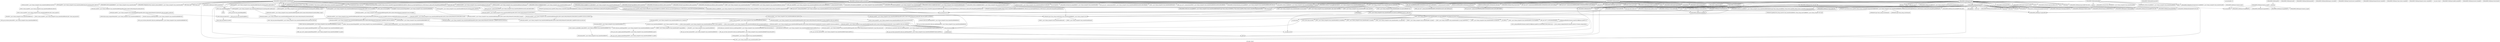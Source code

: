 digraph "Call graph: dump.ll" {
	label="Call graph: dump.ll";

	Node0x55d77d344c40 [shape=record,label="{llvm.fmuladd.f64}"];
	Node0x55d77d3450a0 [shape=record,label="{_ZN9LAMMPS_NS9Irregular11create_dataEiPii}"];
	Node0x55d77d3454e0 [shape=record,label="{_ZN9LAMMPS_NS9Irregular13exchange_dataEPciS1_}"];
	Node0x55d77d345ba0 [shape=record,label="{_ZN9LAMMPS_NS9Irregular12destroy_dataEv}"];
	Node0x55d77d3464b0 [shape=record,label="{_ZN9LAMMPS_NS5utils10merge_sortEPiiPvPFiiiS2_E}"];
	Node0x55d77d372290 [shape=record,label="{_ZN9LAMMPS_NS4Dump9idcompareEiiPv}"];
	Node0x55d77d3fd2b0 [shape=record,label="{_ZN9LAMMPS_NS4DumpC2EPNS_6LAMMPSEiPPc}"];
	Node0x55d77d3fd2b0 -> Node0x55d77d3f58b0;
	Node0x55d77d3fd2b0 -> Node0x55d77d3eb200;
	Node0x55d77d3fd2b0 -> Node0x55d77d4094b0;
	Node0x55d77d3fd2b0 -> Node0x55d77d516ff0;
	Node0x55d77d3fd2b0 -> Node0x55d77d499b20;
	Node0x55d77d3fd2b0 -> Node0x55d77d4063c0;
	Node0x55d77d3fd2b0 -> Node0x55d77d38a050;
	Node0x55d77d3fd2b0 -> Node0x55d77d382860;
	Node0x55d77d3fd2b0 -> Node0x55d77d3314d0;
	Node0x55d77d3fd2b0 -> Node0x55d77d3d8b80;
	Node0x55d77d3fd2b0 -> Node0x55d77d2e4bc0;
	Node0x55d77d3fd2b0 -> Node0x55d77d2ea7f0;
	Node0x55d77d3fd2b0 -> Node0x55d77d471790;
	Node0x55d77d3fd2b0 -> Node0x55d77d2ead80;
	Node0x55d77d3fd2b0 -> Node0x55d77d2ea570;
	Node0x55d77d3fd2b0 -> Node0x55d77d2ea4f0;
	Node0x55d77d3fd2b0 -> Node0x55d77d4c45e0;
	Node0x55d77d3fd2b0 -> Node0x55d77d2eb000;
	Node0x55d77d3fd2b0 -> Node0x55d77d2eb6e0;
	Node0x55d77d3fd2b0 -> Node0x55d77d504520;
	Node0x55d77d3fd2b0 -> Node0x55d77d50e450;
	Node0x55d77d3fd2b0 -> Node0x55d77d2e7fa0;
	Node0x55d77d3fd2b0 -> Node0x55d77d4d0030;
	Node0x55d77d3fd2b0 -> Node0x55d77d4b7110;
	Node0x55d77d3fd2b0 -> Node0x55d77d4bd6b0;
	Node0x55d77d2eb000 [shape=record,label="{_ZN3fmt6v9_lmp7vformatB5cxx11ENS0_17basic_string_viewIcEENS0_17basic_format_argsINS0_20basic_format_contextINS0_8appenderEcEEEE}"];
	Node0x55d77d3f58b0 [shape=record,label="{_ZN9LAMMPS_NS8PointersC2EPNS_6LAMMPSE}"];
	Node0x55d77d3eb200 [shape=record,label="{_ZNSt3mapINSt7__cxx1112basic_stringIcSt11char_traitsIcESaIcEEEiSt4lessIS5_ESaISt4pairIKS5_iEEEC2Ev}"];
	Node0x55d77d3eb200 -> Node0x55d77d2e55e0;
	Node0x55d77d4094b0 [shape=record,label="{_ZNSt6vectorINSt7__cxx1112basic_stringIcSt11char_traitsIcESaIcEEESaIS5_EEC2Ev}"];
	Node0x55d77d4094b0 -> Node0x55d77d2e65f0;
	Node0x55d77d2e55e0 [shape=record,label="{_ZNSt8_Rb_treeINSt7__cxx1112basic_stringIcSt11char_traitsIcESaIcEEESt4pairIKS5_iESt10_Select1stIS8_ESt4lessIS5_ESaIS8_EEC2Ev}"];
	Node0x55d77d2e55e0 -> Node0x55d77d3e22c0;
	Node0x55d77d516ff0 [shape=record,label="{MPI_Comm_rank}"];
	Node0x55d77d2ea8a0 [shape=record,label="{__gxx_personality_v0}"];
	Node0x55d77d499b20 [shape=record,label="{MPI_Comm_size}"];
	Node0x55d77d382860 [shape=record,label="{_ZN9LAMMPS_NS5utils6strdupERKNSt7__cxx1112basic_stringIcSt11char_traitsIcESaIcEEE}"];
	Node0x55d77d4063c0 [shape=record,label="{_ZNSaIcEC1Ev}"];
	Node0x55d77d38a050 [shape=record,label="{_ZNSt7__cxx1112basic_stringIcSt11char_traitsIcESaIcEEC2IS3_EEPKcRKS3_}"];
	Node0x55d77d38a050 -> Node0x55d77d2eb5d0;
	Node0x55d77d38a050 -> Node0x55d77d2eb070;
	Node0x55d77d38a050 -> Node0x55d77d2e7fa0;
	Node0x55d77d38a050 -> Node0x55d77d2e54f0;
	Node0x55d77d38a050 -> Node0x55d77d389fc0;
	Node0x55d77d3314d0 [shape=record,label="{_ZNSt7__cxx1112basic_stringIcSt11char_traitsIcESaIcEED1Ev}"];
	Node0x55d77d3d8b80 [shape=record,label="{_ZNSaIcED1Ev}"];
	Node0x55d77d471790 [shape=record,label="{_ZN9LAMMPS_NS5Group4findERKNSt7__cxx1112basic_stringIcSt11char_traitsIcESaIcEEE}"];
	Node0x55d77d4c45e0 [shape=record,label="{strchr}"];
	Node0x55d77d4bd6b0 [shape=record,label="{strstr}"];
	Node0x55d77d4b7110 [shape=record,label="{_ZN9LAMMPS_NS5Error3allERKNSt7__cxx1112basic_stringIcSt11char_traitsIcESaIcEEEiS8_}"];
	Node0x55d77d4d0030 [shape=record,label="{MPI_Comm_split}"];
	Node0x55d77d2ea4f0 [shape=record,label="{_ZN9LAMMPS_NS5utils8strmatchERKNSt7__cxx1112basic_stringIcSt11char_traitsIcESaIcEEES8_}"];
	Node0x55d77d2ea570 [shape=record,label="{_ZN9LAMMPS_NS8platform22has_compress_extensionERKNSt7__cxx1112basic_stringIcSt11char_traitsIcESaIcEEE}"];
	Node0x55d77d2ead80 [shape=record,label="{_ZNSt6vectorINSt7__cxx1112basic_stringIcSt11char_traitsIcESaIcEEESaIS5_EED2Ev}"];
	Node0x55d77d2ead80 -> Node0x55d77d3e5510;
	Node0x55d77d2ead80 -> Node0x55d77d3d8af0;
	Node0x55d77d2ead80 -> Node0x55d77d3bfea0;
	Node0x55d77d2ead80 -> Node0x55d77d2ea910;
	Node0x55d77d2ea7f0 [shape=record,label="{_ZNSt3mapINSt7__cxx1112basic_stringIcSt11char_traitsIcESaIcEEEiSt4lessIS5_ESaISt4pairIKS5_iEEED2Ev}"];
	Node0x55d77d2ea7f0 -> Node0x55d77d2eb420;
	Node0x55d77d2eacf0 [shape=record,label="{_ZN9LAMMPS_NS4DumpD2Ev}"];
	Node0x55d77d2eacf0 -> Node0x55d77d2e4740;
	Node0x55d77d2eacf0 -> Node0x55d77d2ea910;
	Node0x55d77d2eacf0 -> Node0x55d77d2e4bc0;
	Node0x55d77d2eacf0 -> Node0x55d77d2ea7f0;
	Node0x55d77d2eacf0 -> Node0x55d77d2ead80;
	Node0x55d77d2eacf0 -> Node0x55d77d2fec80;
	Node0x55d77d2eacf0 -> Node0x55d77d30d4e0;
	Node0x55d77d2eacf0 -> Node0x55d77d2e3f20;
	Node0x55d77d2eacf0 -> Node0x55d77d2ea9a0;
	Node0x55d77d2eacf0 -> Node0x55d77d2eb540;
	Node0x55d77d2eacf0 -> Node0x55d77d2eb4b0;
	Node0x55d77d2eacf0 -> Node0x55d77d2e6240;
	Node0x55d77d2eb420 [shape=record,label="{_ZNSt8_Rb_treeINSt7__cxx1112basic_stringIcSt11char_traitsIcESaIcEEESt4pairIKS5_iESt10_Select1stIS8_ESt4lessIS5_ESaIS8_EED2Ev}"];
	Node0x55d77d2eb420 -> Node0x55d77d407e90;
	Node0x55d77d2eb420 -> Node0x55d77d40abe0;
	Node0x55d77d2eb420 -> Node0x55d77d40b2c0;
	Node0x55d77d2eb420 -> Node0x55d77d2ea910;
	Node0x55d77d2e4740 [shape=record,label="{_ZdaPv}"];
	Node0x55d77d2e6240 [shape=record,label="{_ZN9LAMMPS_NS6Memory7destroyIdEEvRPT_}"];
	Node0x55d77d2e6240 -> Node0x55d77d2fefe0;
	Node0x55d77d2ea910 [shape=record,label="{__clang_call_terminate}"];
	Node0x55d77d2ea910 -> Node0x55d77d47ab20;
	Node0x55d77d2ea910 -> Node0x55d77d303fa0;
	Node0x55d77d47ab20 [shape=record,label="{__cxa_begin_catch}"];
	Node0x55d77d303fa0 [shape=record,label="{_ZSt9terminatev}"];
	Node0x55d77d2ea9a0 [shape=record,label="{_ZN9LAMMPS_NS6Memory7destroyIiEEvRPT_}"];
	Node0x55d77d2ea9a0 -> Node0x55d77d2fefe0;
	Node0x55d77d2eb4b0 [shape=record,label="{_ZN9LAMMPS_NS6Memory7destroyIcEEvRPT_}"];
	Node0x55d77d2eb4b0 -> Node0x55d77d2fefe0;
	Node0x55d77d2eb540 [shape=record,label="{_ZN9LAMMPS_NS6Memory7destroyIdEEvRPPT_}"];
	Node0x55d77d2eb540 -> Node0x55d77d2fefe0;
	Node0x55d77d2e3f20 [shape=record,label="{MPI_Comm_free}"];
	Node0x55d77d30d4e0 [shape=record,label="{_ZN9LAMMPS_NS8platform6pcloseEP8_IO_FILE}"];
	Node0x55d77d2fec80 [shape=record,label="{fclose}"];
	Node0x55d77d30b150 [shape=record,label="{_ZN9LAMMPS_NS4DumpD0Ev}"];
	Node0x55d77d30b150 -> Node0x55d77d30bc50;
	Node0x55d77d30bc50 [shape=record,label="{llvm.trap}"];
	Node0x55d77d30d200 [shape=record,label="{_ZN9LAMMPS_NS4Dump4initEv}"];
	Node0x55d77d30d200 -> Node0x55d77d2e6240;
	Node0x55d77d30d200 -> Node0x55d77d2ea9a0;
	Node0x55d77d30d200 -> Node0x55d77d324af0;
	Node0x55d77d30d200 -> Node0x55d77d3d8b80;
	Node0x55d77d30d200 -> Node0x55d77d3314d0;
	Node0x55d77d30d200 -> Node0x55d77d4b7110;
	Node0x55d77d30d200 -> Node0x55d77d4063c0;
	Node0x55d77d30d200 -> Node0x55d77d38a050;
	Node0x55d77d30d200 -> Node0x55d77d323ee0;
	Node0x55d77d30d200 -> Node0x55d77d3239d0;
	Node0x55d77d30d200 -> Node0x55d77d30dd90;
	Node0x55d77d30d200 -> Node0x55d77d323360;
	Node0x55d77d30d200 -> Node0x55d77d3229c0;
	Node0x55d77d30d200 -> Node0x55d77d3226c0;
	Node0x55d77d30d200 -> Node0x55d77d3212d0;
	Node0x55d77d30d200 -> Node0x55d77d2ea4f0;
	Node0x55d77d30d200 -> Node0x55d77d31f690;
	Node0x55d77d30d200 -> Node0x55d77d31e740;
	Node0x55d77d30d200 -> Node0x55d77d31c9e0;
	Node0x55d77d30d200 -> Node0x55d77d31a8a0;
	Node0x55d77d30d200 -> Node0x55d77d316ca0;
	Node0x55d77d30d200 -> Node0x55d77d315e70;
	Node0x55d77d30d200 -> Node0x55d77d314d70;
	Node0x55d77d30d200 -> Node0x55d77d313b90;
	Node0x55d77d30d200 -> Node0x55d77d30e300;
	Node0x55d77d30dd90 [shape=record,label="{_ZN9LAMMPS_NS5Error7warningIJRPcEEEvRKNSt7__cxx1112basic_stringIcSt11char_traitsIcESaIcEEEiSB_DpOT_}"];
	Node0x55d77d30dd90 -> Node0x55d77d3274d0;
	Node0x55d77d30dd90 -> Node0x55d77d3280b0;
	Node0x55d77d30dd90 -> Node0x55d77d328850;
	Node0x55d77d30e300 [shape=record,label="{_Znwm}"];
	Node0x55d77d313b90 [shape=record,label="{_ZN9LAMMPS_NS9IrregularC1EPNS_6LAMMPSE}"];
	Node0x55d77d314d70 [shape=record,label="{_ZdlPv}"];
	Node0x55d77d315e70 [shape=record,label="{_ZN9LAMMPS_NS5Group5countEi}"];
	Node0x55d77d316ca0 [shape=record,label="{_ZN9LAMMPS_NS6Modify12get_fix_listEv}"];
	Node0x55d77d31a8a0 [shape=record,label="{_ZNKSt6vectorIPN9LAMMPS_NS3FixESaIS2_EE5beginEv}"];
	Node0x55d77d31a8a0 -> Node0x55d77d32a9f0;
	Node0x55d77d31c9e0 [shape=record,label="{_ZNKSt6vectorIPN9LAMMPS_NS3FixESaIS2_EE3endEv}"];
	Node0x55d77d31c9e0 -> Node0x55d77d32a9f0;
	Node0x55d77d31e740 [shape=record,label="{_ZN9__gnu_cxxneIPKPN9LAMMPS_NS3FixESt6vectorIS3_SaIS3_EEEEbRKNS_17__normal_iteratorIT_T0_EESE_}"];
	Node0x55d77d31e740 -> Node0x55d77d32c3d0;
	Node0x55d77d31f690 [shape=record,label="{_ZNK9__gnu_cxx17__normal_iteratorIPKPN9LAMMPS_NS3FixESt6vectorIS3_SaIS3_EEEdeEv}"];
	Node0x55d77d3212d0 [shape=record,label="{_ZN9__gnu_cxx17__normal_iteratorIPKPN9LAMMPS_NS3FixESt6vectorIS3_SaIS3_EEEppEv}"];
	Node0x55d77d3226c0 [shape=record,label="{_ZN9LAMMPS_NS4Atom15tag_consecutiveEv}"];
	Node0x55d77d3229c0 [shape=record,label="{MPI_Allreduce}"];
	Node0x55d77d323360 [shape=record,label="{strcmp}"];
	Node0x55d77d3239d0 [shape=record,label="{_ZN9LAMMPS_NS8Variable4findEPKc}"];
	Node0x55d77d323ee0 [shape=record,label="{_ZN9LAMMPS_NS8Variable10equalstyleEi}"];
	Node0x55d77d324af0 [shape=record,label="{_ZN9LAMMPS_NS4Dump12pbc_allocateEv}"];
	Node0x55d77d324af0 -> Node0x55d77d2eb540;
	Node0x55d77d324af0 -> Node0x55d77d30b260;
	Node0x55d77d324af0 -> Node0x55d77d2ea9a0;
	Node0x55d77d324af0 -> Node0x55d77d3336d0;
	Node0x55d77d3349e0 [shape=record,label="{_ZN9LAMMPS_NS4Dump5countEv}"];
	Node0x55d77d334e10 [shape=record,label="{_ZN9LAMMPS_NS4Dump5writeEv}"];
	Node0x55d77d334e10 -> Node0x55d77d335c00;
	Node0x55d77d334e10 -> Node0x55d77d2fec80;
	Node0x55d77d334e10 -> Node0x55d77d336900;
	Node0x55d77d334e10 -> Node0x55d77d3229c0;
	Node0x55d77d334e10 -> Node0x55d77d30d4e0;
	Node0x55d77d334e10 -> Node0x55d77d4063c0;
	Node0x55d77d334e10 -> Node0x55d77d38a050;
	Node0x55d77d334e10 -> Node0x55d77d3d8b80;
	Node0x55d77d334e10 -> Node0x55d77d3314d0;
	Node0x55d77d334e10 -> Node0x55d77d4b7110;
	Node0x55d77d334e10 -> Node0x55d77d341a60;
	Node0x55d77d334e10 -> Node0x55d77d33f180;
	Node0x55d77d334e10 -> Node0x55d77d33e800;
	Node0x55d77d334e10 -> Node0x55d77d33d840;
	Node0x55d77d334e10 -> Node0x55d77d2e6240;
	Node0x55d77d334e10 -> Node0x55d77d565c30;
	Node0x55d77d334e10 -> Node0x55d77d2ea9a0;
	Node0x55d77d334e10 -> Node0x55d77d30b260;
	Node0x55d77d334e10 -> Node0x55d77d324af0;
	Node0x55d77d334e10 -> Node0x55d77d504520;
	Node0x55d77d334e10 -> Node0x55d77d33cc80;
	Node0x55d77d334e10 -> Node0x55d77d33c310;
	Node0x55d77d334e10 -> Node0x55d77d33b8c0;
	Node0x55d77d334e10 -> Node0x55d77d33a500;
	Node0x55d77d334e10 -> Node0x55d77d339a40;
	Node0x55d77d334e10 -> Node0x55d77d338f80;
	Node0x55d77d334e10 -> Node0x55d77d338320;
	Node0x55d77d334e10 -> Node0x55d77d33ac10;
	Node0x55d77d334e10 -> Node0x55d77d3378f0;
	Node0x55d77d382d60 [shape=record,label="{_ZN9__gnu_cxxneIPNSt7__cxx1112basic_stringIcSt11char_traitsIcESaIcEEESt6vectorIS6_SaIS6_EEEEbRKNS_17__normal_iteratorIT_T0_EESG_}"];
	Node0x55d77d382d60 -> Node0x55d77d3a7d70;
	Node0x55d77d335c00 [shape=record,label="{_ZN9LAMMPS_NS8Variable13compute_equalEi}"];
	Node0x55d77d336900 [shape=record,label="{clearerr}"];
	Node0x55d77d565c30 [shape=record,label="{_ZN9LAMMPS_NS6Memory6createIdEEPT_RS3_iPKc}"];
	Node0x55d77d565c30 -> Node0x55d77d343f70;
	Node0x55d77d30b260 [shape=record,label="{_ZN9LAMMPS_NS6Memory6createIiEEPT_RS3_iPKc}"];
	Node0x55d77d30b260 -> Node0x55d77d343f70;
	Node0x55d77d504520 [shape=record,label="{llvm.memcpy.p0.p0.i64}"];
	Node0x55d77d33ac10 [shape=record,label="{_ZN9LAMMPS_NS4Dump4sortEv}"];
	Node0x55d77d33ac10 -> Node0x55d77d2e6240;
	Node0x55d77d33ac10 -> Node0x55d77d565c30;
	Node0x55d77d33ac10 -> Node0x55d77d2ea9a0;
	Node0x55d77d33ac10 -> Node0x55d77d30b260;
	Node0x55d77d33ac10 -> Node0x55d77d504520;
	Node0x55d77d33ac10 -> Node0x55d77d3229c0;
	Node0x55d77d33ac10 -> Node0x55d77d3464b0;
	Node0x55d77d33ac10 -> Node0x55d77d345ba0;
	Node0x55d77d33ac10 -> Node0x55d77d3454e0;
	Node0x55d77d33ac10 -> Node0x55d77d3450a0;
	Node0x55d77d33ac10 -> Node0x55d77d344c40;
	Node0x55d77d3378f0 [shape=record,label="{_ZN9LAMMPS_NS4Dump7balanceEv}"];
	Node0x55d77d3378f0 -> Node0x55d77d3472c0;
	Node0x55d77d3378f0 -> Node0x55d77d2e4740;
	Node0x55d77d3378f0 -> Node0x55d77d347c50;
	Node0x55d77d3378f0 -> Node0x55d77d34a590;
	Node0x55d77d3378f0 -> Node0x55d77d3500d0;
	Node0x55d77d3378f0 -> Node0x55d77d2e6240;
	Node0x55d77d3378f0 -> Node0x55d77d3229c0;
	Node0x55d77d3378f0 -> Node0x55d77d565c30;
	Node0x55d77d3378f0 -> Node0x55d77d34c250;
	Node0x55d77d3378f0 -> Node0x55d77d34efc0;
	Node0x55d77d3378f0 -> Node0x55d77d338f80;
	Node0x55d77d3378f0 -> Node0x55d77d339a40;
	Node0x55d77d3378f0 -> Node0x55d77d504520;
	Node0x55d77d3378f0 -> Node0x55d77d33a500;
	Node0x55d77d338320 [shape=record,label="{_ZN9LAMMPS_NS6Memory4growIcEEPT_RS3_iPKc}"];
	Node0x55d77d338320 -> Node0x55d77d3514b0;
	Node0x55d77d338320 -> Node0x55d77d352d60;
	Node0x55d77d338f80 [shape=record,label="{MPI_Irecv}"];
	Node0x55d77d339a40 [shape=record,label="{MPI_Send}"];
	Node0x55d77d33a500 [shape=record,label="{MPI_Wait}"];
	Node0x55d77d33b8c0 [shape=record,label="{MPI_Get_count}"];
	Node0x55d77d33c310 [shape=record,label="{fflush}"];
	Node0x55d77d33cc80 [shape=record,label="{MPI_Recv}"];
	Node0x55d77d33d840 [shape=record,label="{MPI_Rsend}"];
	Node0x55d77d33e800 [shape=record,label="{ferror}"];
	Node0x55d77d341a60 [shape=record,label="{_ZN9LAMMPS_NS5Error3oneIJRPcNSt7__cxx1112basic_stringIcSt11char_traitsIcESaIcEEEEEEvRKS9_iSB_DpOT_}"];
	Node0x55d77d341a60 -> Node0x55d77d3274d0;
	Node0x55d77d341a60 -> Node0x55d77d358aa0;
	Node0x55d77d341a60 -> Node0x55d77d359290;
	Node0x55d77d33f180 [shape=record,label="{_ZN9LAMMPS_NS5utils11getsyserrorB5cxx11Ev}"];
	Node0x55d77d35b3d0 [shape=record,label="{_ZN9LAMMPS_NS4Dump8openfileEv}"];
	Node0x55d77d35b3d0 -> Node0x55d77d4063c0;
	Node0x55d77d35b3d0 -> Node0x55d77d38a050;
	Node0x55d77d35b3d0 -> Node0x55d77d35c5c0;
	Node0x55d77d35b3d0 -> Node0x55d77d382860;
	Node0x55d77d35b3d0 -> Node0x55d77d3314d0;
	Node0x55d77d35b3d0 -> Node0x55d77d2e4740;
	Node0x55d77d35b3d0 -> Node0x55d77d3d8b80;
	Node0x55d77d35b3d0 -> Node0x55d77d3623a0;
	Node0x55d77d35b3d0 -> Node0x55d77d360920;
	Node0x55d77d35b3d0 -> Node0x55d77d35f0f0;
	Node0x55d77d35b3d0 -> Node0x55d77d35dd90;
	Node0x55d77d35c5c0 [shape=record,label="{_ZN9LAMMPS_NS5utils10star_substERKNSt7__cxx1112basic_stringIcSt11char_traitsIcESaIcEEEli}"];
	Node0x55d77d35dd90 [shape=record,label="{remove}"];
	Node0x55d77d35f0f0 [shape=record,label="{_ZN9LAMMPS_NS8platform16compressed_writeERKNSt7__cxx1112basic_stringIcSt11char_traitsIcESaIcEEE}"];
	Node0x55d77d360920 [shape=record,label="{fopen}"];
	Node0x55d77d3623a0 [shape=record,label="{_ZN9LAMMPS_NS5Error3oneERKNSt7__cxx1112basic_stringIcSt11char_traitsIcESaIcEEEiS8_}"];
	Node0x55d77d373690 [shape=record,label="{_ZN9LAMMPS_NS4Dump10bufcompareEiiPv}"];
	Node0x55d77d377a70 [shape=record,label="{_ZN9LAMMPS_NS4Dump18bufcompare_reverseEiiPv}"];
	Node0x55d77d3472c0 [shape=record,label="{_ZN9LAMMPS_NS6Memory6createIlEEPT_RS3_iPKc}"];
	Node0x55d77d3472c0 -> Node0x55d77d343f70;
	Node0x55d77d347c50 [shape=record,label="{MPI_Scan}"];
	Node0x55d77d34a590 [shape=record,label="{MPI_Allgather}"];
	Node0x55d77d34c250 [shape=record,label="{llvm.umul.with.overflow.i64}"];
	Node0x55d77d34efc0 [shape=record,label="{_Znam}"];
	Node0x55d77d3500d0 [shape=record,label="{_ZN9LAMMPS_NS6Memory7destroyIlEEvRPT_}"];
	Node0x55d77d3500d0 -> Node0x55d77d2fefe0;
	Node0x55d77d37afd0 [shape=record,label="{_ZN9LAMMPS_NS4Dump13modify_paramsEiPPc}"];
	Node0x55d77d37afd0 -> Node0x55d77d4063c0;
	Node0x55d77d37afd0 -> Node0x55d77d38a050;
	Node0x55d77d37afd0 -> Node0x55d77d3d8b80;
	Node0x55d77d37afd0 -> Node0x55d77d3314d0;
	Node0x55d77d37afd0 -> Node0x55d77d37ccc0;
	Node0x55d77d37afd0 -> Node0x55d77d39d080;
	Node0x55d77d37afd0 -> Node0x55d77d37fce0;
	Node0x55d77d37afd0 -> Node0x55d77d323360;
	Node0x55d77d37afd0 -> Node0x55d77d39a7d0;
	Node0x55d77d37afd0 -> Node0x55d77d3862f0;
	Node0x55d77d37afd0 -> Node0x55d77d4b7110;
	Node0x55d77d37afd0 -> Node0x55d77d382860;
	Node0x55d77d37afd0 -> Node0x55d77d2e4740;
	Node0x55d77d37afd0 -> Node0x55d77d4bd6b0;
	Node0x55d77d37afd0 -> Node0x55d77d2eb000;
	Node0x55d77d37afd0 -> Node0x55d77d2eb6e0;
	Node0x55d77d37afd0 -> Node0x55d77d504520;
	Node0x55d77d37afd0 -> Node0x55d77d50e450;
	Node0x55d77d37afd0 -> Node0x55d77d2e7fa0;
	Node0x55d77d37afd0 -> Node0x55d77d4c45e0;
	Node0x55d77d37afd0 -> Node0x55d77d4d0030;
	Node0x55d77d37afd0 -> Node0x55d77d2e3f20;
	Node0x55d77d37afd0 -> Node0x55d77d34efc0;
	Node0x55d77d37afd0 -> Node0x55d77d34c250;
	Node0x55d77d37afd0 -> Node0x55d77d39c580;
	Node0x55d77d37afd0 -> Node0x55d77d39b520;
	Node0x55d77d37afd0 -> Node0x55d77d399340;
	Node0x55d77d37afd0 -> Node0x55d77d3984c0;
	Node0x55d77d37afd0 -> Node0x55d77d396b00;
	Node0x55d77d37afd0 -> Node0x55d77d395ad0;
	Node0x55d77d37afd0 -> Node0x55d77d3870d0;
	Node0x55d77d37afd0 -> Node0x55d77d394840;
	Node0x55d77d37afd0 -> Node0x55d77d47ab20;
	Node0x55d77d37afd0 -> Node0x55d77d392540;
	Node0x55d77d37afd0 -> Node0x55d77d3b0700;
	Node0x55d77d37afd0 -> Node0x55d77d3854c0;
	Node0x55d77d37afd0 -> Node0x55d77d3bb380;
	Node0x55d77d37afd0 -> Node0x55d77d384a60;
	Node0x55d77d37afd0 -> Node0x55d77d383530;
	Node0x55d77d37afd0 -> Node0x55d77d382d60;
	Node0x55d77d37afd0 -> Node0x55d77d3820c0;
	Node0x55d77d37afd0 -> Node0x55d77d381510;
	Node0x55d77d37ccc0 [shape=record,label="{_ZN9LAMMPS_NS5utils16missing_cmd_argsERKNSt7__cxx1112basic_stringIcSt11char_traitsIcESaIcEEEiS8_PNS_5ErrorE}"];
	Node0x55d77d37fce0 [shape=record,label="{_ZN9LAMMPS_NS5utils7logicalEPKciS2_bPNS_6LAMMPSE}"];
	Node0x55d77d381510 [shape=record,label="{_ZNSt6vectorINSt7__cxx1112basic_stringIcSt11char_traitsIcESaIcEEESaIS5_EE5beginEv}"];
	Node0x55d77d381510 -> Node0x55d77d3a5390;
	Node0x55d77d3820c0 [shape=record,label="{_ZNSt6vectorINSt7__cxx1112basic_stringIcSt11char_traitsIcESaIcEEESaIS5_EE3endEv}"];
	Node0x55d77d3820c0 -> Node0x55d77d3a5390;
	Node0x55d77d383530 [shape=record,label="{_ZNK9__gnu_cxx17__normal_iteratorIPNSt7__cxx1112basic_stringIcSt11char_traitsIcESaIcEEESt6vectorIS6_SaIS6_EEEdeEv}"];
	Node0x55d77d384a60 [shape=record,label="{_ZNSt7__cxx1112basic_stringIcSt11char_traitsIcESaIcEE5clearEv}"];
	Node0x55d77d3bb380 [shape=record,label="{_ZN9__gnu_cxx17__normal_iteratorIPNSt7__cxx1112basic_stringIcSt11char_traitsIcESaIcEEESt6vectorIS6_SaIS6_EEEppEv}"];
	Node0x55d77d3854c0 [shape=record,label="{_ZN9LAMMPS_NS5utils10is_integerERKNSt7__cxx1112basic_stringIcSt11char_traitsIcESaIcEEE}"];
	Node0x55d77d3862f0 [shape=record,label="{_ZN9LAMMPS_NS5utils8inumericEPKciS2_bPNS_6LAMMPSE}"];
	Node0x55d77d3870d0 [shape=record,label="{_ZNKSt6vectorINSt7__cxx1112basic_stringIcSt11char_traitsIcESaIcEEESaIS5_EE4sizeEv}"];
	Node0x55d77d3b0700 [shape=record,label="{_ZNSt3mapINSt7__cxx1112basic_stringIcSt11char_traitsIcESaIcEEEiSt4lessIS5_ESaISt4pairIKS5_iEEE2atERS9_}"];
	Node0x55d77d3b0700 -> Node0x55d77d3ab080;
	Node0x55d77d3b0700 -> Node0x55d77d3ad900;
	Node0x55d77d3b0700 -> Node0x55d77d3aeda0;
	Node0x55d77d3b0700 -> Node0x55d77d3b0bf0;
	Node0x55d77d3b0700 -> Node0x55d77d3b1270;
	Node0x55d77d3b0700 -> Node0x55d77d3b2410;
	Node0x55d77d3b0700 -> Node0x55d77d3b37d0;
	Node0x55d77d392540 [shape=record,label="{llvm.eh.typeid.for}"];
	Node0x55d77d394840 [shape=record,label="{__cxa_end_catch}"];
	Node0x55d77d395ad0 [shape=record,label="{_ZN9LAMMPS_NS5Error3allIJRPcS3_S3_EEEvRKNSt7__cxx1112basic_stringIcSt11char_traitsIcESaIcEEEiSB_DpOT_}"];
	Node0x55d77d395ad0 -> Node0x55d77d3274d0;
	Node0x55d77d395ad0 -> Node0x55d77d3bc6e0;
	Node0x55d77d395ad0 -> Node0x55d77d3bea20;
	Node0x55d77d396b00 [shape=record,label="{_ZNSt6vectorINSt7__cxx1112basic_stringIcSt11char_traitsIcESaIcEEESaIS5_EEixEm}"];
	Node0x55d77d3984c0 [shape=record,label="{_ZNSt7__cxx1112basic_stringIcSt11char_traitsIcESaIcEEaSEPKc}"];
	Node0x55d77d399340 [shape=record,label="{_ZN9LAMMPS_NS5utils8bnumericEPKciS2_bPNS_6LAMMPSE}"];
	Node0x55d77d39a7d0 [shape=record,label="{_ZN9LAMMPS_NS5Error3allIJRiEEEvRKNSt7__cxx1112basic_stringIcSt11char_traitsIcESaIcEEEiSA_DpOT_}"];
	Node0x55d77d39a7d0 -> Node0x55d77d3274d0;
	Node0x55d77d39a7d0 -> Node0x55d77d3c0e20;
	Node0x55d77d39a7d0 -> Node0x55d77d3bea20;
	Node0x55d77d39b520 [shape=record,label="{_ZN9LAMMPS_NS5utils7numericEPKciS2_bPNS_6LAMMPSE}"];
	Node0x55d77d39c580 [shape=record,label="{_ZN9LAMMPS_NS5Error3allIJRdEEEvRKNSt7__cxx1112basic_stringIcSt11char_traitsIcESaIcEEEiSA_DpOT_}"];
	Node0x55d77d39c580 -> Node0x55d77d3274d0;
	Node0x55d77d39c580 -> Node0x55d77d3c3ff0;
	Node0x55d77d39c580 -> Node0x55d77d3bea20;
	Node0x55d77d39d080 [shape=record,label="{_ZN9LAMMPS_NS5Error3allIJRPcEEEvRKNSt7__cxx1112basic_stringIcSt11char_traitsIcESaIcEEEiSB_DpOT_}"];
	Node0x55d77d39d080 -> Node0x55d77d3274d0;
	Node0x55d77d39d080 -> Node0x55d77d3280b0;
	Node0x55d77d39d080 -> Node0x55d77d3bea20;
	Node0x55d77d3c4e10 [shape=record,label="{_ZN9LAMMPS_NS4Dump12compute_timeEv}"];
	Node0x55d77d3c4e10 -> Node0x55d77d344c40;
	Node0x55d77d3336d0 [shape=record,label="{_ZN9LAMMPS_NS6Memory6createIdEEPPT_RS4_iiPKc}"];
	Node0x55d77d3336d0 -> Node0x55d77d343f70;
	Node0x55d77d3c59b0 [shape=record,label="{_ZN9LAMMPS_NS4Dump12memory_usageEv}"];
	Node0x55d77d3c59b0 -> Node0x55d77d3c8740;
	Node0x55d77d3c59b0 -> Node0x55d77d3ca1b0;
	Node0x55d77d3c59b0 -> Node0x55d77d3d2d90;
	Node0x55d77d3c59b0 -> Node0x55d77d344c40;
	Node0x55d77d3c59b0 -> Node0x55d77d3ccc10;
	Node0x55d77d3c8740 [shape=record,label="{_ZN9LAMMPS_NS6Memory5usageIdEEdPT_i}"];
	Node0x55d77d3ca1b0 [shape=record,label="{_ZN9LAMMPS_NS6Memory5usageIcEEdPT_i}"];
	Node0x55d77d3d2d90 [shape=record,label="{_ZN9LAMMPS_NS6Memory5usageIiEEdPT_i}"];
	Node0x55d77d3ccc10 [shape=record,label="{_ZN9LAMMPS_NS9Irregular12memory_usageEv}"];
	Node0x55d77d3cd590 [shape=record,label="{_ZN9LAMMPS_NS4Dump17pack_forward_commEiPiPdiS1_}"];
	Node0x55d77d3ce590 [shape=record,label="{_ZN9LAMMPS_NS4Dump19unpack_forward_commEiiPd}"];
	Node0x55d77d3d0b60 [shape=record,label="{_ZN9LAMMPS_NS4Dump17pack_reverse_commEiiPd}"];
	Node0x55d77d3d48e0 [shape=record,label="{_ZN9LAMMPS_NS4Dump19unpack_reverse_commEiPiPd}"];
	Node0x55d77d3d91c0 [shape=record,label="{__cxa_pure_virtual}"];
	Node0x55d77d3dde70 [shape=record,label="{_ZN9LAMMPS_NS4Dump12modify_paramEiPPc}"];
	Node0x55d77d3df420 [shape=record,label="{_ZN9LAMMPS_NS4Dump14convert_stringEiPd}"];
	Node0x55d77d3dfdd0 [shape=record,label="{_ZN9LAMMPS_NS4Dump12write_footerEv}"];
	Node0x55d77d2e4bc0 [shape=record,label="{_ZN9LAMMPS_NS8PointersD2Ev}"];
	Node0x55d77d3e0b50 [shape=record,label="{_ZN9LAMMPS_NS8PointersD0Ev}"];
	Node0x55d77d3e0b50 -> Node0x55d77d2e4bc0;
	Node0x55d77d3e0b50 -> Node0x55d77d314d70;
	Node0x55d77d3e22c0 [shape=record,label="{_ZNSt8_Rb_treeINSt7__cxx1112basic_stringIcSt11char_traitsIcESaIcEEESt4pairIKS5_iESt10_Select1stIS8_ESt4lessIS5_ESaIS8_EE13_Rb_tree_implISC_Lb1EEC2Ev}"];
	Node0x55d77d3e22c0 -> Node0x55d77d3e7330;
	Node0x55d77d3e22c0 -> Node0x55d77d3e8860;
	Node0x55d77d3e22c0 -> Node0x55d77d3ea110;
	Node0x55d77d3e7330 [shape=record,label="{_ZNSaISt13_Rb_tree_nodeISt4pairIKNSt7__cxx1112basic_stringIcSt11char_traitsIcESaIcEEEiEEEC2Ev}"];
	Node0x55d77d3e7330 -> Node0x55d77d3ed0f0;
	Node0x55d77d3e8860 [shape=record,label="{_ZNSt20_Rb_tree_key_compareISt4lessINSt7__cxx1112basic_stringIcSt11char_traitsIcESaIcEEEEEC2Ev}"];
	Node0x55d77d3ea110 [shape=record,label="{_ZNSt15_Rb_tree_headerC2Ev}"];
	Node0x55d77d3ea110 -> Node0x55d77d3edb30;
	Node0x55d77d3ea110 -> Node0x55d77d2ea910;
	Node0x55d77d3ed0f0 [shape=record,label="{_ZN9__gnu_cxx13new_allocatorISt13_Rb_tree_nodeISt4pairIKNSt7__cxx1112basic_stringIcSt11char_traitsIcESaIcEEEiEEEC2Ev}"];
	Node0x55d77d3edb30 [shape=record,label="{_ZNSt15_Rb_tree_header8_M_resetEv}"];
	Node0x55d77d2e65f0 [shape=record,label="{_ZNSt12_Vector_baseINSt7__cxx1112basic_stringIcSt11char_traitsIcESaIcEEESaIS5_EEC2Ev}"];
	Node0x55d77d2e65f0 -> Node0x55d77d3f0210;
	Node0x55d77d3f0210 [shape=record,label="{_ZNSt12_Vector_baseINSt7__cxx1112basic_stringIcSt11char_traitsIcESaIcEEESaIS5_EE12_Vector_implC2Ev}"];
	Node0x55d77d3f0210 -> Node0x55d77d3f1710;
	Node0x55d77d3f0210 -> Node0x55d77d3fce00;
	Node0x55d77d3f1710 [shape=record,label="{_ZNSaINSt7__cxx1112basic_stringIcSt11char_traitsIcESaIcEEEEC2Ev}"];
	Node0x55d77d3f1710 -> Node0x55d77d413d90;
	Node0x55d77d3fce00 [shape=record,label="{_ZNSt12_Vector_baseINSt7__cxx1112basic_stringIcSt11char_traitsIcESaIcEEESaIS5_EE17_Vector_impl_dataC2Ev}"];
	Node0x55d77d413d90 [shape=record,label="{_ZN9__gnu_cxx13new_allocatorINSt7__cxx1112basic_stringIcSt11char_traitsIcESaIcEEEEC2Ev}"];
	Node0x55d77d407e90 [shape=record,label="{_ZNSt8_Rb_treeINSt7__cxx1112basic_stringIcSt11char_traitsIcESaIcEEESt4pairIKS5_iESt10_Select1stIS8_ESt4lessIS5_ESaIS8_EE8_M_beginEv}"];
	Node0x55d77d40abe0 [shape=record,label="{_ZNSt8_Rb_treeINSt7__cxx1112basic_stringIcSt11char_traitsIcESaIcEEESt4pairIKS5_iESt10_Select1stIS8_ESt4lessIS5_ESaIS8_EE8_M_eraseEPSt13_Rb_tree_nodeIS8_E}"];
	Node0x55d77d40abe0 -> Node0x55d77d40b800;
	Node0x55d77d40abe0 -> Node0x55d77d40abe0;
	Node0x55d77d40abe0 -> Node0x55d77d40be20;
	Node0x55d77d40abe0 -> Node0x55d77d40c3a0;
	Node0x55d77d40b2c0 [shape=record,label="{_ZNSt8_Rb_treeINSt7__cxx1112basic_stringIcSt11char_traitsIcESaIcEEESt4pairIKS5_iESt10_Select1stIS8_ESt4lessIS5_ESaIS8_EE13_Rb_tree_implISC_Lb1EED2Ev}"];
	Node0x55d77d40b2c0 -> Node0x55d77d40c830;
	Node0x55d77d40b800 [shape=record,label="{_ZNSt8_Rb_treeINSt7__cxx1112basic_stringIcSt11char_traitsIcESaIcEEESt4pairIKS5_iESt10_Select1stIS8_ESt4lessIS5_ESaIS8_EE8_S_rightEPSt18_Rb_tree_node_base}"];
	Node0x55d77d40be20 [shape=record,label="{_ZNSt8_Rb_treeINSt7__cxx1112basic_stringIcSt11char_traitsIcESaIcEEESt4pairIKS5_iESt10_Select1stIS8_ESt4lessIS5_ESaIS8_EE7_S_leftEPSt18_Rb_tree_node_base}"];
	Node0x55d77d40c3a0 [shape=record,label="{_ZNSt8_Rb_treeINSt7__cxx1112basic_stringIcSt11char_traitsIcESaIcEEESt4pairIKS5_iESt10_Select1stIS8_ESt4lessIS5_ESaIS8_EE12_M_drop_nodeEPSt13_Rb_tree_nodeIS8_E}"];
	Node0x55d77d40c3a0 -> Node0x55d77d40da50;
	Node0x55d77d40c3a0 -> Node0x55d77d411b80;
	Node0x55d77d40da50 [shape=record,label="{_ZNSt8_Rb_treeINSt7__cxx1112basic_stringIcSt11char_traitsIcESaIcEEESt4pairIKS5_iESt10_Select1stIS8_ESt4lessIS5_ESaIS8_EE15_M_destroy_nodeEPSt13_Rb_tree_nodeIS8_E}"];
	Node0x55d77d40da50 -> Node0x55d77d412620;
	Node0x55d77d40da50 -> Node0x55d77d412c90;
	Node0x55d77d40da50 -> Node0x55d77d413870;
	Node0x55d77d40da50 -> Node0x55d77d2ea910;
	Node0x55d77d413870 [shape=record,label="{_ZNSt16allocator_traitsISaISt13_Rb_tree_nodeISt4pairIKNSt7__cxx1112basic_stringIcSt11char_traitsIcESaIcEEEiEEEE7destroyIS9_EEvRSB_PT_}"];
	Node0x55d77d413870 -> Node0x55d77d415ca0;
	Node0x55d77d411b80 [shape=record,label="{_ZNSt8_Rb_treeINSt7__cxx1112basic_stringIcSt11char_traitsIcESaIcEEESt4pairIKS5_iESt10_Select1stIS8_ESt4lessIS5_ESaIS8_EE11_M_put_nodeEPSt13_Rb_tree_nodeIS8_E}"];
	Node0x55d77d411b80 -> Node0x55d77d412620;
	Node0x55d77d411b80 -> Node0x55d77d414250;
	Node0x55d77d411b80 -> Node0x55d77d2ea910;
	Node0x55d77d414250 [shape=record,label="{_ZNSt16allocator_traitsISaISt13_Rb_tree_nodeISt4pairIKNSt7__cxx1112basic_stringIcSt11char_traitsIcESaIcEEEiEEEE10deallocateERSB_PSA_m}"];
	Node0x55d77d414250 -> Node0x55d77d41bd70;
	Node0x55d77d412620 [shape=record,label="{_ZNSt8_Rb_treeINSt7__cxx1112basic_stringIcSt11char_traitsIcESaIcEEESt4pairIKS5_iESt10_Select1stIS8_ESt4lessIS5_ESaIS8_EE21_M_get_Node_allocatorEv}"];
	Node0x55d77d415ca0 [shape=record,label="{_ZN9__gnu_cxx13new_allocatorISt13_Rb_tree_nodeISt4pairIKNSt7__cxx1112basic_stringIcSt11char_traitsIcESaIcEEEiEEE7destroyISA_EEvPT_}"];
	Node0x55d77d415ca0 -> Node0x55d77d418e80;
	Node0x55d77d412c90 [shape=record,label="{_ZNSt13_Rb_tree_nodeISt4pairIKNSt7__cxx1112basic_stringIcSt11char_traitsIcESaIcEEEiEE9_M_valptrEv}"];
	Node0x55d77d412c90 -> Node0x55d77d416e50;
	Node0x55d77d418e80 [shape=record,label="{_ZNSt4pairIKNSt7__cxx1112basic_stringIcSt11char_traitsIcESaIcEEEiED2Ev}"];
	Node0x55d77d418e80 -> Node0x55d77d3314d0;
	Node0x55d77d416e50 [shape=record,label="{_ZN9__gnu_cxx16__aligned_membufISt4pairIKNSt7__cxx1112basic_stringIcSt11char_traitsIcESaIcEEEiEE6_M_ptrEv}"];
	Node0x55d77d416e50 -> Node0x55d77d41a990;
	Node0x55d77d41a990 [shape=record,label="{_ZN9__gnu_cxx16__aligned_membufISt4pairIKNSt7__cxx1112basic_stringIcSt11char_traitsIcESaIcEEEiEE7_M_addrEv}"];
	Node0x55d77d40c830 [shape=record,label="{_ZNSaISt13_Rb_tree_nodeISt4pairIKNSt7__cxx1112basic_stringIcSt11char_traitsIcESaIcEEEiEEED2Ev}"];
	Node0x55d77d40c830 -> Node0x55d77d41d920;
	Node0x55d77d41bd70 [shape=record,label="{_ZN9__gnu_cxx13new_allocatorISt13_Rb_tree_nodeISt4pairIKNSt7__cxx1112basic_stringIcSt11char_traitsIcESaIcEEEiEEE10deallocateEPSB_m}"];
	Node0x55d77d41bd70 -> Node0x55d77d314d70;
	Node0x55d77d41d920 [shape=record,label="{_ZN9__gnu_cxx13new_allocatorISt13_Rb_tree_nodeISt4pairIKNSt7__cxx1112basic_stringIcSt11char_traitsIcESaIcEEEiEEED2Ev}"];
	Node0x55d77d3d8af0 [shape=record,label="{_ZSt8_DestroyIPNSt7__cxx1112basic_stringIcSt11char_traitsIcESaIcEEES5_EvT_S7_RSaIT0_E}"];
	Node0x55d77d3d8af0 -> Node0x55d77d41f850;
	Node0x55d77d3e5510 [shape=record,label="{_ZNSt12_Vector_baseINSt7__cxx1112basic_stringIcSt11char_traitsIcESaIcEEESaIS5_EE19_M_get_Tp_allocatorEv}"];
	Node0x55d77d3bfea0 [shape=record,label="{_ZNSt12_Vector_baseINSt7__cxx1112basic_stringIcSt11char_traitsIcESaIcEEESaIS5_EED2Ev}"];
	Node0x55d77d3bfea0 -> Node0x55d77d460ba0;
	Node0x55d77d3bfea0 -> Node0x55d77d429720;
	Node0x55d77d3bfea0 -> Node0x55d77d2ea910;
	Node0x55d77d41f850 [shape=record,label="{_ZSt8_DestroyIPNSt7__cxx1112basic_stringIcSt11char_traitsIcESaIcEEEEvT_S7_}"];
	Node0x55d77d41f850 -> Node0x55d77d42a910;
	Node0x55d77d42a910 [shape=record,label="{_ZNSt12_Destroy_auxILb0EE9__destroyIPNSt7__cxx1112basic_stringIcSt11char_traitsIcESaIcEEEEEvT_S9_}"];
	Node0x55d77d42a910 -> Node0x55d77d42b020;
	Node0x55d77d42b020 [shape=record,label="{_ZSt8_DestroyINSt7__cxx1112basic_stringIcSt11char_traitsIcESaIcEEEEvPT_}"];
	Node0x55d77d42b020 -> Node0x55d77d3314d0;
	Node0x55d77d460ba0 [shape=record,label="{_ZNSt12_Vector_baseINSt7__cxx1112basic_stringIcSt11char_traitsIcESaIcEEESaIS5_EE13_M_deallocateEPS5_m}"];
	Node0x55d77d460ba0 -> Node0x55d77d42e5a0;
	Node0x55d77d429720 [shape=record,label="{_ZNSt12_Vector_baseINSt7__cxx1112basic_stringIcSt11char_traitsIcESaIcEEESaIS5_EE12_Vector_implD2Ev}"];
	Node0x55d77d429720 -> Node0x55d77d4310b0;
	Node0x55d77d42e5a0 [shape=record,label="{_ZNSt16allocator_traitsISaINSt7__cxx1112basic_stringIcSt11char_traitsIcESaIcEEEEE10deallocateERS6_PS5_m}"];
	Node0x55d77d42e5a0 -> Node0x55d77d432870;
	Node0x55d77d432870 [shape=record,label="{_ZN9__gnu_cxx13new_allocatorINSt7__cxx1112basic_stringIcSt11char_traitsIcESaIcEEEE10deallocateEPS6_m}"];
	Node0x55d77d432870 -> Node0x55d77d314d70;
	Node0x55d77d4310b0 [shape=record,label="{_ZNSaINSt7__cxx1112basic_stringIcSt11char_traitsIcESaIcEEEED2Ev}"];
	Node0x55d77d4310b0 -> Node0x55d77d435a00;
	Node0x55d77d435a00 [shape=record,label="{_ZN9__gnu_cxx13new_allocatorINSt7__cxx1112basic_stringIcSt11char_traitsIcESaIcEEEED2Ev}"];
	Node0x55d77d2eb5d0 [shape=record,label="{_ZNSt7__cxx1112basic_stringIcSt11char_traitsIcESaIcEE13_M_local_dataEv}"];
	Node0x55d77d2eb070 [shape=record,label="{_ZNSt7__cxx1112basic_stringIcSt11char_traitsIcESaIcEE12_Alloc_hiderC1EPcRKS3_}"];
	Node0x55d77d2e54f0 [shape=record,label="{_ZNSt7__cxx1112basic_stringIcSt11char_traitsIcESaIcEE12_M_constructIPKcEEvT_S8_}"];
	Node0x55d77d2e54f0 -> Node0x55d77d4389e0;
	Node0x55d77d2e7fa0 [shape=record,label="{_ZNSt11char_traitsIcE6lengthEPKc}"];
	Node0x55d77d2e7fa0 -> Node0x55d77d43ac40;
	Node0x55d77d2e7fa0 -> Node0x55d77d43ce00;
	Node0x55d77d389fc0 [shape=record,label="{_ZNSt7__cxx1112basic_stringIcSt11char_traitsIcESaIcEE12_Alloc_hiderD2Ev}"];
	Node0x55d77d389fc0 -> Node0x55d77d43d910;
	Node0x55d77d4389e0 [shape=record,label="{_ZNSt7__cxx1112basic_stringIcSt11char_traitsIcESaIcEE16_M_construct_auxIPKcEEvT_S8_St12__false_type}"];
	Node0x55d77d4389e0 -> Node0x55d77d43e680;
	Node0x55d77d43e680 [shape=record,label="{_ZNSt7__cxx1112basic_stringIcSt11char_traitsIcESaIcEE12_M_constructIPKcEEvT_S8_St20forward_iterator_tag}"];
	Node0x55d77d43e680 -> Node0x55d77d440920;
	Node0x55d77d43e680 -> Node0x55d77d442140;
	Node0x55d77d43e680 -> Node0x55d77d443680;
	Node0x55d77d43e680 -> Node0x55d77d443d60;
	Node0x55d77d43e680 -> Node0x55d77d4454a0;
	Node0x55d77d43e680 -> Node0x55d77d446220;
	Node0x55d77d43e680 -> Node0x55d77d448110;
	Node0x55d77d43e680 -> Node0x55d77d449030;
	Node0x55d77d43e680 -> Node0x55d77d47ab20;
	Node0x55d77d43e680 -> Node0x55d77d565360;
	Node0x55d77d43e680 -> Node0x55d77d5653e0;
	Node0x55d77d43e680 -> Node0x55d77d394840;
	Node0x55d77d43e680 -> Node0x55d77d565460;
	Node0x55d77d43e680 -> Node0x55d77d2ea910;
	Node0x55d77d440920 [shape=record,label="{_ZN9__gnu_cxx17__is_null_pointerIKcEEbPT_}"];
	Node0x55d77d442140 [shape=record,label="{_ZSt19__throw_logic_errorPKc}"];
	Node0x55d77d443680 [shape=record,label="{_ZSt8distanceIPKcENSt15iterator_traitsIT_E15difference_typeES3_S3_}"];
	Node0x55d77d443680 -> Node0x55d77d5654e0;
	Node0x55d77d443680 -> Node0x55d77d565590;
	Node0x55d77d4454a0 [shape=record,label="{_ZNSt7__cxx1112basic_stringIcSt11char_traitsIcESaIcEE7_M_dataEPc}"];
	Node0x55d77d443d60 [shape=record,label="{_ZNSt7__cxx1112basic_stringIcSt11char_traitsIcESaIcEE9_M_createERmm}"];
	Node0x55d77d446220 [shape=record,label="{_ZNSt7__cxx1112basic_stringIcSt11char_traitsIcESaIcEE11_M_capacityEm}"];
	Node0x55d77d449030 [shape=record,label="{_ZNSt7__cxx1112basic_stringIcSt11char_traitsIcESaIcEE13_S_copy_charsEPcPKcS7_}"];
	Node0x55d77d448110 [shape=record,label="{_ZNKSt7__cxx1112basic_stringIcSt11char_traitsIcESaIcEE7_M_dataEv}"];
	Node0x55d77d565360 [shape=record,label="{_ZNSt7__cxx1112basic_stringIcSt11char_traitsIcESaIcEE10_M_disposeEv}"];
	Node0x55d77d5653e0 [shape=record,label="{__cxa_rethrow}"];
	Node0x55d77d565460 [shape=record,label="{_ZNSt7__cxx1112basic_stringIcSt11char_traitsIcESaIcEE13_M_set_lengthEm}"];
	Node0x55d77d565590 [shape=record,label="{_ZSt10__distanceIPKcENSt15iterator_traitsIT_E15difference_typeES3_S3_St26random_access_iterator_tag}"];
	Node0x55d77d5654e0 [shape=record,label="{_ZSt19__iterator_categoryIPKcENSt15iterator_traitsIT_E17iterator_categoryERKS3_}"];
	Node0x55d77d43ac40 [shape=record,label="{_ZN9__gnu_cxx11char_traitsIcE6lengthEPKc}"];
	Node0x55d77d43ac40 -> Node0x55d77d565760;
	Node0x55d77d43ce00 [shape=record,label="{strlen}"];
	Node0x55d77d565760 [shape=record,label="{_ZN9__gnu_cxx11char_traitsIcE2eqERKcS3_}"];
	Node0x55d77d43d910 [shape=record,label="{_ZNSaIcED2Ev}"];
	Node0x55d77d2eb6e0 [shape=record,label="{_ZN3fmt6v9_lmp16make_format_argsINS0_20basic_format_contextINS0_8appenderEcEEJRPcRiS6_EEENS0_16format_arg_storeIT_JDpNSt9remove_cvINSt16remove_referenceIT0_E4typeEE4typeEEEEDpOSC_}"];
	Node0x55d77d2eb6e0 -> Node0x55d77d504520;
	Node0x55d77d2fefe0 [shape=record,label="{_ZN9LAMMPS_NS6Memory5sfreeEPv}"];
	Node0x55d77d328850 [shape=record,label="{_ZN9LAMMPS_NS5Error8_warningERKNSt7__cxx1112basic_stringIcSt11char_traitsIcESaIcEEEiN3fmt6v9_lmp17basic_string_viewIcEENSA_17basic_format_argsINSA_20basic_format_contextINSA_8appenderEcEEEE}"];
	Node0x55d77d3274d0 [shape=record,label="{_ZN3fmt6v9_lmp17basic_string_viewIcEC2ISt11char_traitsIcESaIcEEERKNSt7__cxx1112basic_stringIcT_T0_EE}"];
	Node0x55d77d3274d0 -> Node0x55d77d5659b0;
	Node0x55d77d3274d0 -> Node0x55d77d565a60;
	Node0x55d77d3280b0 [shape=record,label="{_ZN3fmt6v9_lmp16make_format_argsINS0_20basic_format_contextINS0_8appenderEcEEJRPcEEENS0_16format_arg_storeIT_JDpNSt9remove_cvINSt16remove_referenceIT0_E4typeEE4typeEEEEDpOSB_}"];
	Node0x55d77d3280b0 -> Node0x55d77d504520;
	Node0x55d77d5659b0 [shape=record,label="{_ZNKSt7__cxx1112basic_stringIcSt11char_traitsIcESaIcEE4dataEv}"];
	Node0x55d77d565a60 [shape=record,label="{_ZNKSt7__cxx1112basic_stringIcSt11char_traitsIcESaIcEE4sizeEv}"];
	Node0x55d77d32a9f0 [shape=record,label="{_ZN9__gnu_cxx17__normal_iteratorIPKPN9LAMMPS_NS3FixESt6vectorIS3_SaIS3_EEEC2ERKS5_}"];
	Node0x55d77d32c3d0 [shape=record,label="{_ZNK9__gnu_cxx17__normal_iteratorIPKPN9LAMMPS_NS3FixESt6vectorIS3_SaIS3_EEE4baseEv}"];
	Node0x55d77d343f70 [shape=record,label="{_ZN9LAMMPS_NS6Memory7smallocElPKc}"];
	Node0x55d77d3514b0 [shape=record,label="{_ZN9LAMMPS_NS6Memory6createIcEEPT_RS3_iPKc}"];
	Node0x55d77d3514b0 -> Node0x55d77d343f70;
	Node0x55d77d352d60 [shape=record,label="{_ZN9LAMMPS_NS6Memory8sreallocEPvlPKc}"];
	Node0x55d77d359290 [shape=record,label="{_ZN9LAMMPS_NS5Error4_oneERKNSt7__cxx1112basic_stringIcSt11char_traitsIcESaIcEEEiN3fmt6v9_lmp17basic_string_viewIcEENSA_17basic_format_argsINSA_20basic_format_contextINSA_8appenderEcEEEE}"];
	Node0x55d77d358aa0 [shape=record,label="{_ZN3fmt6v9_lmp16make_format_argsINS0_20basic_format_contextINS0_8appenderEcEEJRPcRNSt7__cxx1112basic_stringIcSt11char_traitsIcESaIcEEEEEENS0_16format_arg_storeIT_JDpNSt9remove_cvINSt16remove_referenceIT0_E4typeEE4typeEEEEDpOSI_}"];
	Node0x55d77d358aa0 -> Node0x55d77d44f170;
	Node0x55d77d358aa0 -> Node0x55d77d504520;
	Node0x55d77d358aa0 -> Node0x55d77d452040;
	Node0x55d77d358aa0 -> Node0x55d77d453b80;
	Node0x55d77d44f170 [shape=record,label="{_ZN3fmt6v9_lmp6detail14to_string_viewIcSt11char_traitsIcESaIcEEENS0_17basic_string_viewIT_EERKNSt7__cxx1112basic_stringIS7_T0_T1_EE}"];
	Node0x55d77d44f170 -> Node0x55d77d3274d0;
	Node0x55d77d452040 [shape=record,label="{_ZNK3fmt6v9_lmp17basic_string_viewIcE4dataEv}"];
	Node0x55d77d453b80 [shape=record,label="{_ZNK3fmt6v9_lmp17basic_string_viewIcE4sizeEv}"];
	Node0x55d77d3a5390 [shape=record,label="{_ZN9__gnu_cxx17__normal_iteratorIPNSt7__cxx1112basic_stringIcSt11char_traitsIcESaIcEEESt6vectorIS6_SaIS6_EEEC2ERKS7_}"];
	Node0x55d77d3a7d70 [shape=record,label="{_ZNK9__gnu_cxx17__normal_iteratorIPNSt7__cxx1112basic_stringIcSt11char_traitsIcESaIcEEESt6vectorIS6_SaIS6_EEE4baseEv}"];
	Node0x55d77d3ab080 [shape=record,label="{_ZNSt3mapINSt7__cxx1112basic_stringIcSt11char_traitsIcESaIcEEEiSt4lessIS5_ESaISt4pairIKS5_iEEE11lower_boundERS9_}"];
	Node0x55d77d3ab080 -> Node0x55d77d454350;
	Node0x55d77d3aeda0 [shape=record,label="{_ZSteqRKSt17_Rb_tree_iteratorISt4pairIKNSt7__cxx1112basic_stringIcSt11char_traitsIcESaIcEEEiEESB_}"];
	Node0x55d77d3ad900 [shape=record,label="{_ZNSt3mapINSt7__cxx1112basic_stringIcSt11char_traitsIcESaIcEEEiSt4lessIS5_ESaISt4pairIKS5_iEEE3endEv}"];
	Node0x55d77d3ad900 -> Node0x55d77d4564e0;
	Node0x55d77d3b0bf0 [shape=record,label="{_ZNKSt3mapINSt7__cxx1112basic_stringIcSt11char_traitsIcESaIcEEEiSt4lessIS5_ESaISt4pairIKS5_iEEE8key_compEv}"];
	Node0x55d77d3b0bf0 -> Node0x55d77d457550;
	Node0x55d77d4564e0 [shape=record,label="{_ZNSt8_Rb_treeINSt7__cxx1112basic_stringIcSt11char_traitsIcESaIcEEESt4pairIKS5_iESt10_Select1stIS8_ESt4lessIS5_ESaIS8_EE3endEv}"];
	Node0x55d77d4564e0 -> Node0x55d77d4632a0;
	Node0x55d77d3b2410 [shape=record,label="{_ZNKSt4lessINSt7__cxx1112basic_stringIcSt11char_traitsIcESaIcEEEEclERKS5_S8_}"];
	Node0x55d77d3b2410 -> Node0x55d77d45b6f0;
	Node0x55d77d457550 [shape=record,label="{_ZNKSt8_Rb_treeINSt7__cxx1112basic_stringIcSt11char_traitsIcESaIcEEESt4pairIKS5_iESt10_Select1stIS8_ESt4lessIS5_ESaIS8_EE8key_compEv}"];
	Node0x55d77d3b1270 [shape=record,label="{_ZNKSt17_Rb_tree_iteratorISt4pairIKNSt7__cxx1112basic_stringIcSt11char_traitsIcESaIcEEEiEEdeEv}"];
	Node0x55d77d3b1270 -> Node0x55d77d412c90;
	Node0x55d77d3b37d0 [shape=record,label="{_ZSt20__throw_out_of_rangePKc}"];
	Node0x55d77d454350 [shape=record,label="{_ZNSt8_Rb_treeINSt7__cxx1112basic_stringIcSt11char_traitsIcESaIcEEESt4pairIKS5_iESt10_Select1stIS8_ESt4lessIS5_ESaIS8_EE11lower_boundERS7_}"];
	Node0x55d77d454350 -> Node0x55d77d407e90;
	Node0x55d77d454350 -> Node0x55d77d4606e0;
	Node0x55d77d454350 -> Node0x55d77d4611e0;
	Node0x55d77d4611e0 [shape=record,label="{_ZNSt8_Rb_treeINSt7__cxx1112basic_stringIcSt11char_traitsIcESaIcEEESt4pairIKS5_iESt10_Select1stIS8_ESt4lessIS5_ESaIS8_EE14_M_lower_boundEPSt13_Rb_tree_nodeIS8_EPSt18_Rb_tree_node_baseRS7_}"];
	Node0x55d77d4611e0 -> Node0x55d77d462460;
	Node0x55d77d4611e0 -> Node0x55d77d3b2410;
	Node0x55d77d4611e0 -> Node0x55d77d40be20;
	Node0x55d77d4611e0 -> Node0x55d77d40b800;
	Node0x55d77d4611e0 -> Node0x55d77d4632a0;
	Node0x55d77d4606e0 [shape=record,label="{_ZNSt8_Rb_treeINSt7__cxx1112basic_stringIcSt11char_traitsIcESaIcEEESt4pairIKS5_iESt10_Select1stIS8_ESt4lessIS5_ESaIS8_EE6_M_endEv}"];
	Node0x55d77d462460 [shape=record,label="{_ZNSt8_Rb_treeINSt7__cxx1112basic_stringIcSt11char_traitsIcESaIcEEESt4pairIKS5_iESt10_Select1stIS8_ESt4lessIS5_ESaIS8_EE6_S_keyEPKSt13_Rb_tree_nodeIS8_E}"];
	Node0x55d77d462460 -> Node0x55d77d464670;
	Node0x55d77d462460 -> Node0x55d77d466e00;
	Node0x55d77d4632a0 [shape=record,label="{_ZNSt17_Rb_tree_iteratorISt4pairIKNSt7__cxx1112basic_stringIcSt11char_traitsIcESaIcEEEiEEC2EPSt18_Rb_tree_node_base}"];
	Node0x55d77d466e00 [shape=record,label="{_ZNKSt10_Select1stISt4pairIKNSt7__cxx1112basic_stringIcSt11char_traitsIcESaIcEEEiEEclERKS8_}"];
	Node0x55d77d464670 [shape=record,label="{_ZNKSt13_Rb_tree_nodeISt4pairIKNSt7__cxx1112basic_stringIcSt11char_traitsIcESaIcEEEiEE9_M_valptrEv}"];
	Node0x55d77d464670 -> Node0x55d77d468480;
	Node0x55d77d468480 [shape=record,label="{_ZNK9__gnu_cxx16__aligned_membufISt4pairIKNSt7__cxx1112basic_stringIcSt11char_traitsIcESaIcEEEiEE6_M_ptrEv}"];
	Node0x55d77d468480 -> Node0x55d77d469870;
	Node0x55d77d469870 [shape=record,label="{_ZNK9__gnu_cxx16__aligned_membufISt4pairIKNSt7__cxx1112basic_stringIcSt11char_traitsIcESaIcEEEiEE7_M_addrEv}"];
	Node0x55d77d45b6f0 [shape=record,label="{_ZStltIcSt11char_traitsIcESaIcEEbRKNSt7__cxx1112basic_stringIT_T0_T1_EESA_}"];
	Node0x55d77d45b6f0 -> Node0x55d77d44d330;
	Node0x55d77d45b6f0 -> Node0x55d77d2ea910;
	Node0x55d77d44d330 [shape=record,label="{_ZNKSt7__cxx1112basic_stringIcSt11char_traitsIcESaIcEE7compareERKS4_}"];
	Node0x55d77d3bea20 [shape=record,label="{_ZN9LAMMPS_NS5Error4_allERKNSt7__cxx1112basic_stringIcSt11char_traitsIcESaIcEEEiN3fmt6v9_lmp17basic_string_viewIcEENSA_17basic_format_argsINSA_20basic_format_contextINSA_8appenderEcEEEE}"];
	Node0x55d77d3bc6e0 [shape=record,label="{_ZN3fmt6v9_lmp16make_format_argsINS0_20basic_format_contextINS0_8appenderEcEEJRPcS6_S6_EEENS0_16format_arg_storeIT_JDpNSt9remove_cvINSt16remove_referenceIT0_E4typeEE4typeEEEEDpOSB_}"];
	Node0x55d77d3bc6e0 -> Node0x55d77d504520;
	Node0x55d77d3c0e20 [shape=record,label="{_ZN3fmt6v9_lmp16make_format_argsINS0_20basic_format_contextINS0_8appenderEcEEJRiEEENS0_16format_arg_storeIT_JDpNSt9remove_cvINSt16remove_referenceIT0_E4typeEE4typeEEEEDpOSA_}"];
	Node0x55d77d3c0e20 -> Node0x55d77d504520;
	Node0x55d77d3c3ff0 [shape=record,label="{_ZN3fmt6v9_lmp16make_format_argsINS0_20basic_format_contextINS0_8appenderEcEEJRdEEENS0_16format_arg_storeIT_JDpNSt9remove_cvINSt16remove_referenceIT0_E4typeEE4typeEEEEDpOSA_}"];
	Node0x55d77d3c3ff0 -> Node0x55d77d504520;
	Node0x55d77d50e450 [shape=record,label="{llvm.experimental.noalias.scope.decl}"];
}
